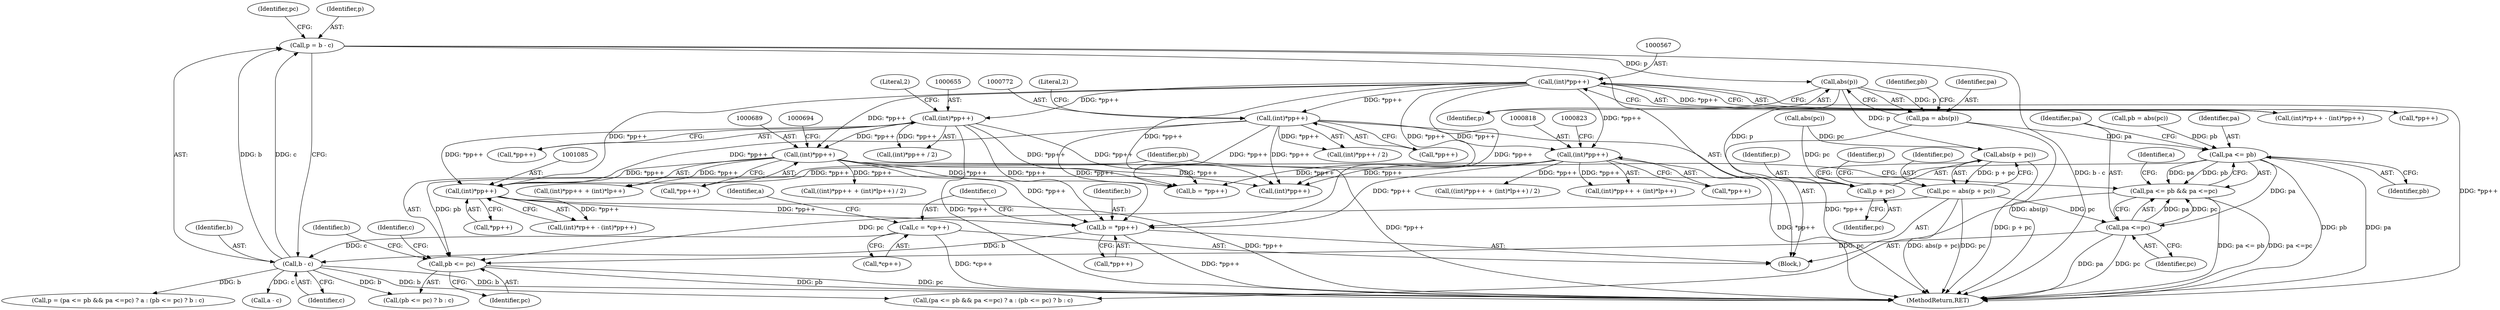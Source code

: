 digraph "0_Chrome_7f3d85b096f66870a15b37c2f40b219b2e292693_32@integer" {
"1001140" [label="(Call,p = b - c)"];
"1001142" [label="(Call,b - c)"];
"1001125" [label="(Call,b = *pp++)"];
"1000688" [label="(Call,(int)*pp++)"];
"1000654" [label="(Call,(int)*pp++)"];
"1000566" [label="(Call,(int)*pp++)"];
"1001084" [label="(Call,(int)*pp++)"];
"1000817" [label="(Call,(int)*pp++)"];
"1000771" [label="(Call,(int)*pp++)"];
"1001130" [label="(Call,c = *cp++)"];
"1001152" [label="(Call,abs(p))"];
"1001150" [label="(Call,pa = abs(p))"];
"1001168" [label="(Call,pa <= pb)"];
"1001167" [label="(Call,pa <= pb && pa <=pc)"];
"1001171" [label="(Call,pa <=pc)"];
"1001176" [label="(Call,pb <= pc)"];
"1001160" [label="(Call,abs(p + pc))"];
"1001158" [label="(Call,pc = abs(p + pc))"];
"1001161" [label="(Call,p + pc)"];
"1001152" [label="(Call,abs(p))"];
"1001131" [label="(Identifier,c)"];
"1000654" [label="(Call,(int)*pp++)"];
"1000770" [label="(Call,(int)*pp++ / 2)"];
"1001178" [label="(Identifier,pc)"];
"1000656" [label="(Call,*pp++)"];
"1000566" [label="(Call,(int)*pp++)"];
"1001180" [label="(Identifier,c)"];
"1001164" [label="(Call,p = (pa <= pb && pa <=pc) ? a : (pb <= pc) ? b : c)"];
"1001174" [label="(Identifier,a)"];
"1000687" [label="(Call,(int)*pp++ + (int)*lp++)"];
"1000688" [label="(Call,(int)*pp++)"];
"1001155" [label="(Identifier,pb)"];
"1001173" [label="(Identifier,pc)"];
"1001163" [label="(Identifier,pc)"];
"1001140" [label="(Call,p = b - c)"];
"1001176" [label="(Call,pb <= pc)"];
"1001166" [label="(Call,(pa <= pb && pa <=pc) ? a : (pb <= pc) ? b : c)"];
"1001167" [label="(Call,pa <= pb && pa <=pc)"];
"1001170" [label="(Identifier,pb)"];
"1001132" [label="(Call,*cp++)"];
"1000817" [label="(Call,(int)*pp++)"];
"1001161" [label="(Call,p + pc)"];
"1001158" [label="(Call,pc = abs(p + pc))"];
"1001142" [label="(Call,b - c)"];
"1001226" [label="(MethodReturn,RET)"];
"1001143" [label="(Identifier,b)"];
"1001175" [label="(Call,(pb <= pc) ? b : c)"];
"1001172" [label="(Identifier,pa)"];
"1001146" [label="(Identifier,pc)"];
"1001147" [label="(Call,a - c)"];
"1001150" [label="(Call,pa = abs(p))"];
"1001177" [label="(Identifier,pb)"];
"1001160" [label="(Call,abs(p + pc))"];
"1001153" [label="(Identifier,p)"];
"1000819" [label="(Call,*pp++)"];
"1001141" [label="(Identifier,p)"];
"1000911" [label="(Call,(int)*pp++)"];
"1001078" [label="(Call,(int)*rp++ - (int)*pp++)"];
"1001151" [label="(Identifier,pa)"];
"1001084" [label="(Call,(int)*pp++)"];
"1000942" [label="(Call,b = *pp++)"];
"1000659" [label="(Literal,2)"];
"1001144" [label="(Identifier,c)"];
"1001168" [label="(Call,pa <= pb)"];
"1001162" [label="(Identifier,p)"];
"1000560" [label="(Call,(int)*rp++ - (int)*pp++)"];
"1000690" [label="(Call,*pp++)"];
"1001125" [label="(Call,b = *pp++)"];
"1001127" [label="(Call,*pp++)"];
"1000653" [label="(Call,(int)*pp++ / 2)"];
"1000568" [label="(Call,*pp++)"];
"1000773" [label="(Call,*pp++)"];
"1001171" [label="(Call,pa <=pc)"];
"1001179" [label="(Identifier,b)"];
"1001130" [label="(Call,c = *cp++)"];
"1000771" [label="(Call,(int)*pp++)"];
"1000686" [label="(Call,((int)*pp++ + (int)*lp++) / 2)"];
"1000815" [label="(Call,((int)*pp++ + (int)*lp++) / 2)"];
"1001136" [label="(Identifier,a)"];
"1001165" [label="(Identifier,p)"];
"1000816" [label="(Call,(int)*pp++ + (int)*lp++)"];
"1001154" [label="(Call,pb = abs(pc))"];
"1001117" [label="(Block,)"];
"1001156" [label="(Call,abs(pc))"];
"1000776" [label="(Literal,2)"];
"1001086" [label="(Call,*pp++)"];
"1001126" [label="(Identifier,b)"];
"1001159" [label="(Identifier,pc)"];
"1001169" [label="(Identifier,pa)"];
"1001140" -> "1001117"  [label="AST: "];
"1001140" -> "1001142"  [label="CFG: "];
"1001141" -> "1001140"  [label="AST: "];
"1001142" -> "1001140"  [label="AST: "];
"1001146" -> "1001140"  [label="CFG: "];
"1001140" -> "1001226"  [label="DDG: b - c"];
"1001142" -> "1001140"  [label="DDG: b"];
"1001142" -> "1001140"  [label="DDG: c"];
"1001140" -> "1001152"  [label="DDG: p"];
"1001142" -> "1001144"  [label="CFG: "];
"1001143" -> "1001142"  [label="AST: "];
"1001144" -> "1001142"  [label="AST: "];
"1001142" -> "1001226"  [label="DDG: b"];
"1001125" -> "1001142"  [label="DDG: b"];
"1001130" -> "1001142"  [label="DDG: c"];
"1001142" -> "1001147"  [label="DDG: c"];
"1001142" -> "1001164"  [label="DDG: b"];
"1001142" -> "1001166"  [label="DDG: b"];
"1001142" -> "1001175"  [label="DDG: b"];
"1001125" -> "1001117"  [label="AST: "];
"1001125" -> "1001127"  [label="CFG: "];
"1001126" -> "1001125"  [label="AST: "];
"1001127" -> "1001125"  [label="AST: "];
"1001131" -> "1001125"  [label="CFG: "];
"1001125" -> "1001226"  [label="DDG: *pp++"];
"1000688" -> "1001125"  [label="DDG: *pp++"];
"1001084" -> "1001125"  [label="DDG: *pp++"];
"1000817" -> "1001125"  [label="DDG: *pp++"];
"1000654" -> "1001125"  [label="DDG: *pp++"];
"1000771" -> "1001125"  [label="DDG: *pp++"];
"1000566" -> "1001125"  [label="DDG: *pp++"];
"1000688" -> "1000687"  [label="AST: "];
"1000688" -> "1000690"  [label="CFG: "];
"1000689" -> "1000688"  [label="AST: "];
"1000690" -> "1000688"  [label="AST: "];
"1000694" -> "1000688"  [label="CFG: "];
"1000688" -> "1001226"  [label="DDG: *pp++"];
"1000688" -> "1000686"  [label="DDG: *pp++"];
"1000688" -> "1000687"  [label="DDG: *pp++"];
"1000654" -> "1000688"  [label="DDG: *pp++"];
"1000566" -> "1000688"  [label="DDG: *pp++"];
"1000688" -> "1000911"  [label="DDG: *pp++"];
"1000688" -> "1000942"  [label="DDG: *pp++"];
"1000688" -> "1001084"  [label="DDG: *pp++"];
"1000654" -> "1000653"  [label="AST: "];
"1000654" -> "1000656"  [label="CFG: "];
"1000655" -> "1000654"  [label="AST: "];
"1000656" -> "1000654"  [label="AST: "];
"1000659" -> "1000654"  [label="CFG: "];
"1000654" -> "1001226"  [label="DDG: *pp++"];
"1000654" -> "1000653"  [label="DDG: *pp++"];
"1000566" -> "1000654"  [label="DDG: *pp++"];
"1000654" -> "1000911"  [label="DDG: *pp++"];
"1000654" -> "1000942"  [label="DDG: *pp++"];
"1000654" -> "1001084"  [label="DDG: *pp++"];
"1000566" -> "1000560"  [label="AST: "];
"1000566" -> "1000568"  [label="CFG: "];
"1000567" -> "1000566"  [label="AST: "];
"1000568" -> "1000566"  [label="AST: "];
"1000560" -> "1000566"  [label="CFG: "];
"1000566" -> "1001226"  [label="DDG: *pp++"];
"1000566" -> "1000560"  [label="DDG: *pp++"];
"1000566" -> "1000771"  [label="DDG: *pp++"];
"1000566" -> "1000817"  [label="DDG: *pp++"];
"1000566" -> "1000911"  [label="DDG: *pp++"];
"1000566" -> "1000942"  [label="DDG: *pp++"];
"1000566" -> "1001084"  [label="DDG: *pp++"];
"1001084" -> "1001078"  [label="AST: "];
"1001084" -> "1001086"  [label="CFG: "];
"1001085" -> "1001084"  [label="AST: "];
"1001086" -> "1001084"  [label="AST: "];
"1001078" -> "1001084"  [label="CFG: "];
"1001084" -> "1001226"  [label="DDG: *pp++"];
"1001084" -> "1001078"  [label="DDG: *pp++"];
"1000817" -> "1001084"  [label="DDG: *pp++"];
"1000771" -> "1001084"  [label="DDG: *pp++"];
"1000817" -> "1000816"  [label="AST: "];
"1000817" -> "1000819"  [label="CFG: "];
"1000818" -> "1000817"  [label="AST: "];
"1000819" -> "1000817"  [label="AST: "];
"1000823" -> "1000817"  [label="CFG: "];
"1000817" -> "1001226"  [label="DDG: *pp++"];
"1000817" -> "1000815"  [label="DDG: *pp++"];
"1000817" -> "1000816"  [label="DDG: *pp++"];
"1000771" -> "1000817"  [label="DDG: *pp++"];
"1000817" -> "1000911"  [label="DDG: *pp++"];
"1000817" -> "1000942"  [label="DDG: *pp++"];
"1000771" -> "1000770"  [label="AST: "];
"1000771" -> "1000773"  [label="CFG: "];
"1000772" -> "1000771"  [label="AST: "];
"1000773" -> "1000771"  [label="AST: "];
"1000776" -> "1000771"  [label="CFG: "];
"1000771" -> "1001226"  [label="DDG: *pp++"];
"1000771" -> "1000770"  [label="DDG: *pp++"];
"1000771" -> "1000911"  [label="DDG: *pp++"];
"1000771" -> "1000942"  [label="DDG: *pp++"];
"1001130" -> "1001117"  [label="AST: "];
"1001130" -> "1001132"  [label="CFG: "];
"1001131" -> "1001130"  [label="AST: "];
"1001132" -> "1001130"  [label="AST: "];
"1001136" -> "1001130"  [label="CFG: "];
"1001130" -> "1001226"  [label="DDG: *cp++"];
"1001152" -> "1001150"  [label="AST: "];
"1001152" -> "1001153"  [label="CFG: "];
"1001153" -> "1001152"  [label="AST: "];
"1001150" -> "1001152"  [label="CFG: "];
"1001152" -> "1001150"  [label="DDG: p"];
"1001152" -> "1001160"  [label="DDG: p"];
"1001152" -> "1001161"  [label="DDG: p"];
"1001150" -> "1001117"  [label="AST: "];
"1001151" -> "1001150"  [label="AST: "];
"1001155" -> "1001150"  [label="CFG: "];
"1001150" -> "1001226"  [label="DDG: abs(p)"];
"1001150" -> "1001168"  [label="DDG: pa"];
"1001168" -> "1001167"  [label="AST: "];
"1001168" -> "1001170"  [label="CFG: "];
"1001169" -> "1001168"  [label="AST: "];
"1001170" -> "1001168"  [label="AST: "];
"1001172" -> "1001168"  [label="CFG: "];
"1001167" -> "1001168"  [label="CFG: "];
"1001168" -> "1001226"  [label="DDG: pb"];
"1001168" -> "1001226"  [label="DDG: pa"];
"1001168" -> "1001167"  [label="DDG: pa"];
"1001168" -> "1001167"  [label="DDG: pb"];
"1001154" -> "1001168"  [label="DDG: pb"];
"1001168" -> "1001171"  [label="DDG: pa"];
"1001168" -> "1001176"  [label="DDG: pb"];
"1001167" -> "1001166"  [label="AST: "];
"1001167" -> "1001171"  [label="CFG: "];
"1001171" -> "1001167"  [label="AST: "];
"1001174" -> "1001167"  [label="CFG: "];
"1001177" -> "1001167"  [label="CFG: "];
"1001167" -> "1001226"  [label="DDG: pa <= pb"];
"1001167" -> "1001226"  [label="DDG: pa <=pc"];
"1001171" -> "1001167"  [label="DDG: pa"];
"1001171" -> "1001167"  [label="DDG: pc"];
"1001171" -> "1001173"  [label="CFG: "];
"1001172" -> "1001171"  [label="AST: "];
"1001173" -> "1001171"  [label="AST: "];
"1001171" -> "1001226"  [label="DDG: pa"];
"1001171" -> "1001226"  [label="DDG: pc"];
"1001158" -> "1001171"  [label="DDG: pc"];
"1001171" -> "1001176"  [label="DDG: pc"];
"1001176" -> "1001175"  [label="AST: "];
"1001176" -> "1001178"  [label="CFG: "];
"1001177" -> "1001176"  [label="AST: "];
"1001178" -> "1001176"  [label="AST: "];
"1001179" -> "1001176"  [label="CFG: "];
"1001180" -> "1001176"  [label="CFG: "];
"1001176" -> "1001226"  [label="DDG: pb"];
"1001176" -> "1001226"  [label="DDG: pc"];
"1001158" -> "1001176"  [label="DDG: pc"];
"1001160" -> "1001158"  [label="AST: "];
"1001160" -> "1001161"  [label="CFG: "];
"1001161" -> "1001160"  [label="AST: "];
"1001158" -> "1001160"  [label="CFG: "];
"1001160" -> "1001226"  [label="DDG: p + pc"];
"1001160" -> "1001158"  [label="DDG: p + pc"];
"1001156" -> "1001160"  [label="DDG: pc"];
"1001158" -> "1001117"  [label="AST: "];
"1001159" -> "1001158"  [label="AST: "];
"1001165" -> "1001158"  [label="CFG: "];
"1001158" -> "1001226"  [label="DDG: abs(p + pc)"];
"1001158" -> "1001226"  [label="DDG: pc"];
"1001161" -> "1001163"  [label="CFG: "];
"1001162" -> "1001161"  [label="AST: "];
"1001163" -> "1001161"  [label="AST: "];
"1001156" -> "1001161"  [label="DDG: pc"];
}
